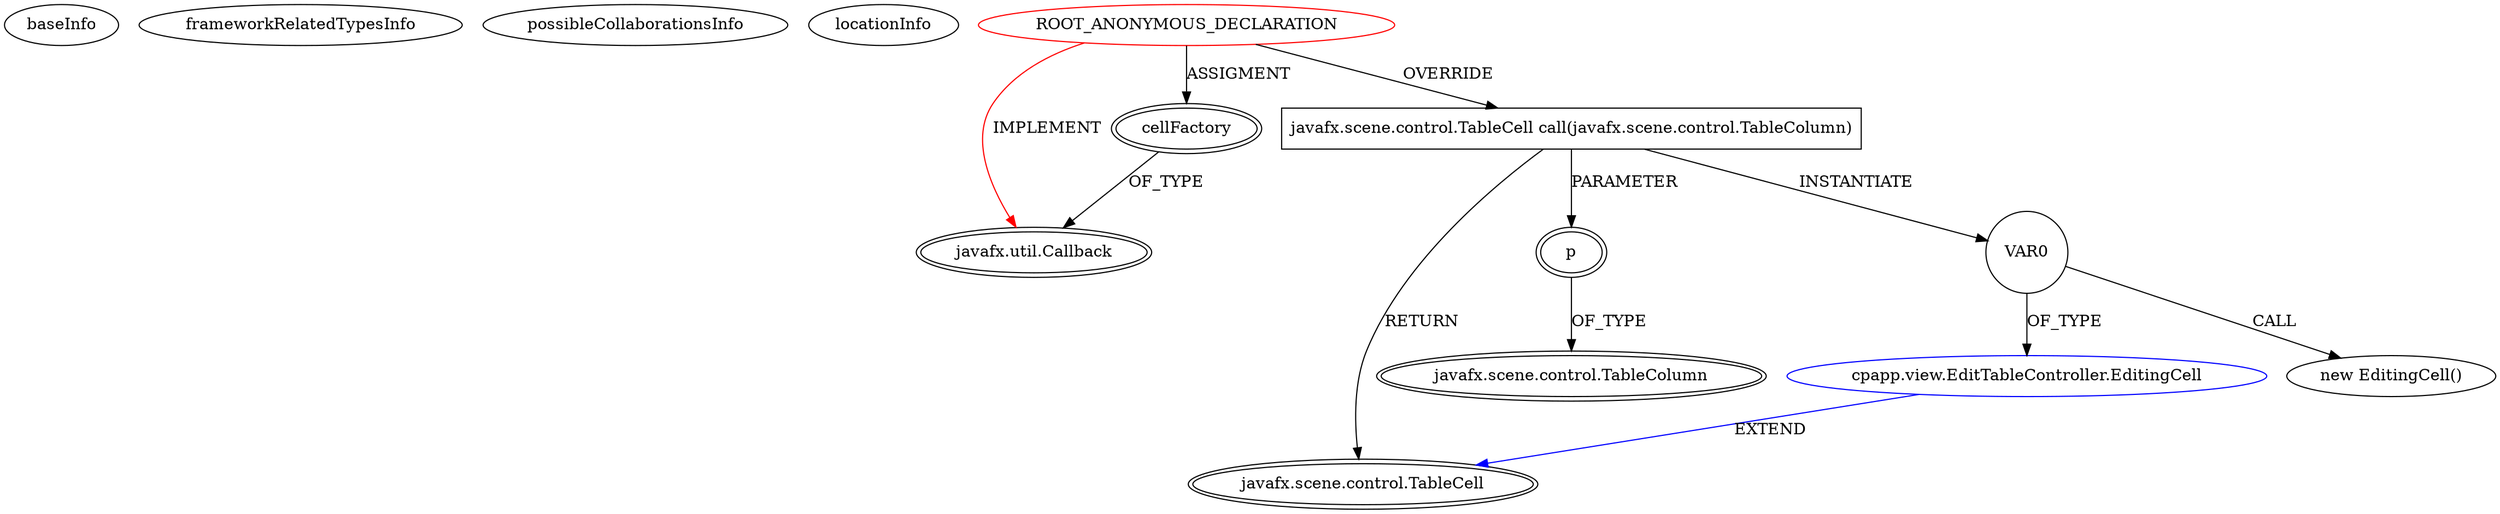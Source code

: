 digraph {
baseInfo[graphId=2747,category="extension_graph",isAnonymous=true,possibleRelation=true]
frameworkRelatedTypesInfo[0="javafx.util.Callback"]
possibleCollaborationsInfo[0="2747~OVERRIDING_METHOD_DECLARATION-INSTANTIATION-~javafx.util.Callback ~javafx.scene.control.TableCell ~true~false"]
locationInfo[projectName="gleba-cppoints",filePath="/gleba-cppoints/cppoints-master/src/cpapp/view/EditTableController.java",contextSignature="void initialize(java.net.URL,java.util.ResourceBundle)",graphId="2747"]
0[label="ROOT_ANONYMOUS_DECLARATION",vertexType="ROOT_ANONYMOUS_DECLARATION",isFrameworkType=false,color=red]
1[label="javafx.util.Callback",vertexType="FRAMEWORK_INTERFACE_TYPE",isFrameworkType=true,peripheries=2]
2[label="cellFactory",vertexType="OUTSIDE_VARIABLE_EXPRESION",isFrameworkType=true,peripheries=2]
4[label="javafx.scene.control.TableCell call(javafx.scene.control.TableColumn)",vertexType="OVERRIDING_METHOD_DECLARATION",isFrameworkType=false,shape=box]
5[label="javafx.scene.control.TableCell",vertexType="FRAMEWORK_CLASS_TYPE",isFrameworkType=true,peripheries=2]
6[label="p",vertexType="PARAMETER_DECLARATION",isFrameworkType=true,peripheries=2]
7[label="javafx.scene.control.TableColumn",vertexType="FRAMEWORK_CLASS_TYPE",isFrameworkType=true,peripheries=2]
9[label="VAR0",vertexType="VARIABLE_EXPRESION",isFrameworkType=false,shape=circle]
10[label="cpapp.view.EditTableController.EditingCell",vertexType="REFERENCE_CLIENT_CLASS_DECLARATION",isFrameworkType=false,color=blue]
8[label="new EditingCell()",vertexType="CONSTRUCTOR_CALL",isFrameworkType=false]
0->1[label="IMPLEMENT",color=red]
0->2[label="ASSIGMENT"]
2->1[label="OF_TYPE"]
0->4[label="OVERRIDE"]
4->5[label="RETURN"]
6->7[label="OF_TYPE"]
4->6[label="PARAMETER"]
4->9[label="INSTANTIATE"]
10->5[label="EXTEND",color=blue]
9->10[label="OF_TYPE"]
9->8[label="CALL"]
}
